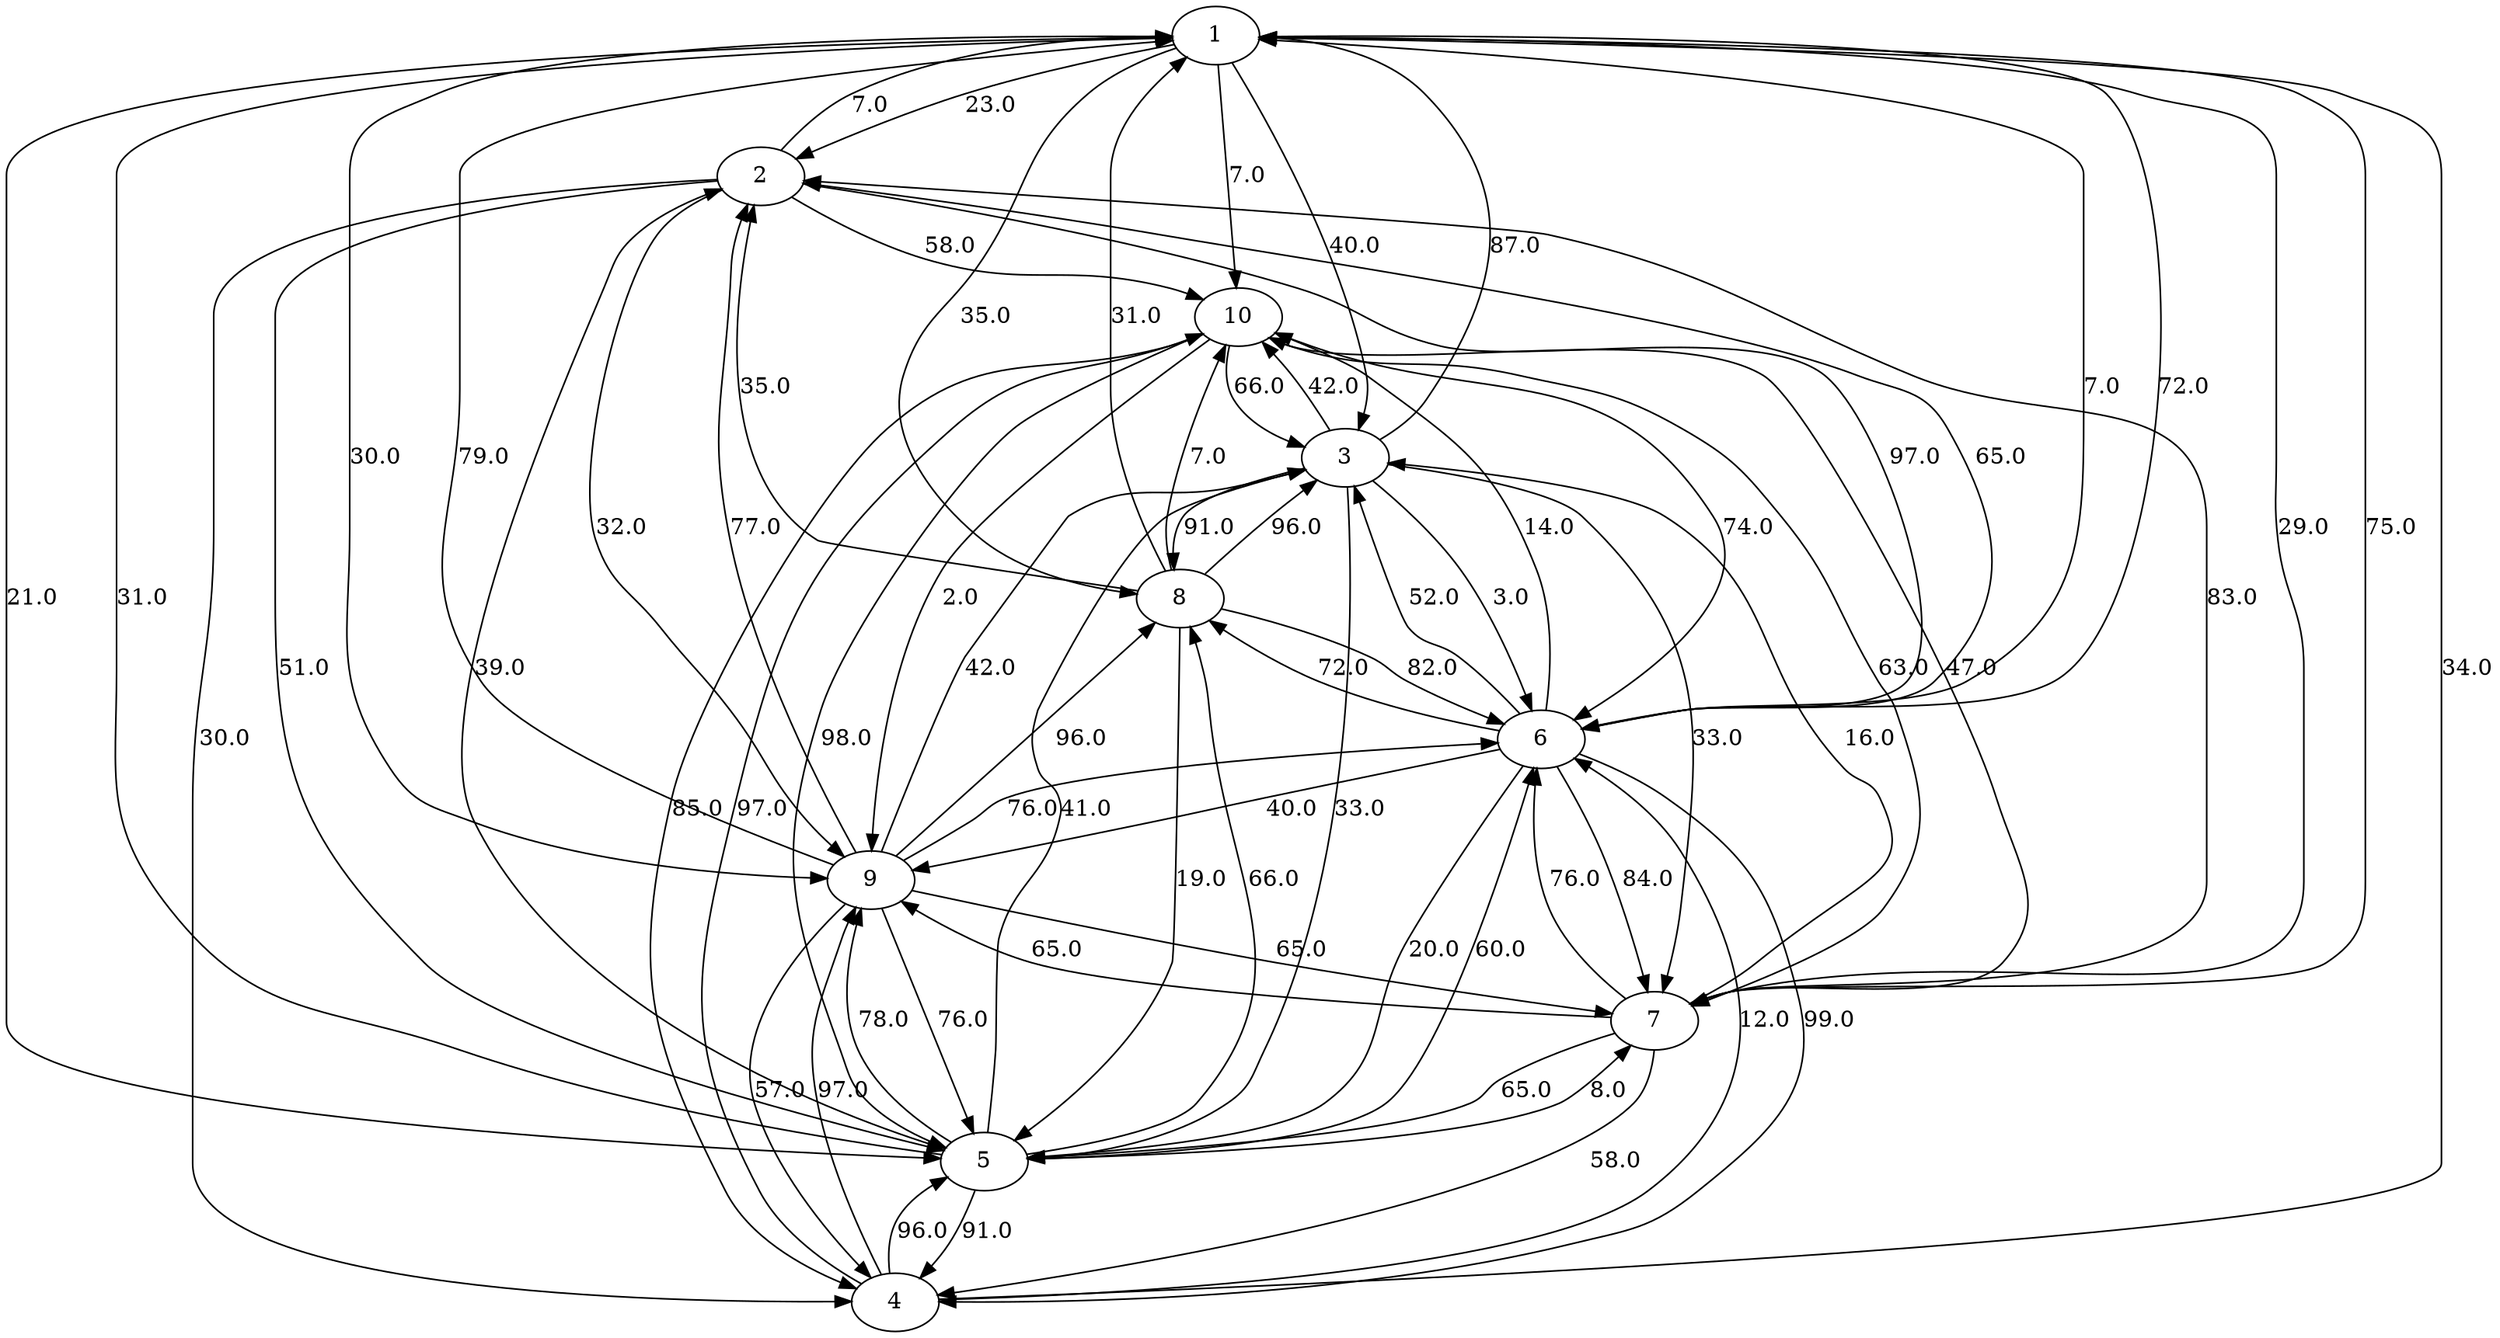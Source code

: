 strict digraph G {
  1 [ label="1" ];
  2 [ label="2" ];
  3 [ label="3" ];
  4 [ label="4" ];
  5 [ label="5" ];
  6 [ label="6" ];
  7 [ label="7" ];
  8 [ label="8" ];
  9 [ label="9" ];
  10 [ label="10" ];
  7 -> 6 [ label="76.0" ];
  7 -> 1 [ label="75.0" ];
  9 -> 5 [ label="76.0" ];
  6 -> 10 [ label="14.0" ];
  5 -> 1 [ label="31.0" ];
  1 -> 5 [ label="21.0" ];
  3 -> 10 [ label="42.0" ];
  1 -> 2 [ label="23.0" ];
  7 -> 9 [ label="65.0" ];
  8 -> 2 [ label="35.0" ];
  7 -> 10 [ label="47.0" ];
  1 -> 8 [ label="35.0" ];
  3 -> 1 [ label="87.0" ];
  5 -> 8 [ label="66.0" ];
  2 -> 1 [ label="7.0" ];
  5 -> 6 [ label="60.0" ];
  5 -> 9 [ label="78.0" ];
  7 -> 3 [ label="16.0" ];
  1 -> 6 [ label="72.0" ];
  4 -> 5 [ label="96.0" ];
  5 -> 4 [ label="91.0" ];
  6 -> 8 [ label="72.0" ];
  6 -> 3 [ label="52.0" ];
  4 -> 6 [ label="12.0" ];
  1 -> 3 [ label="40.0" ];
  4 -> 1 [ label="34.0" ];
  6 -> 7 [ label="84.0" ];
  4 -> 10 [ label="97.0" ];
  7 -> 2 [ label="83.0" ];
  10 -> 7 [ label="63.0" ];
  4 -> 9 [ label="97.0" ];
  10 -> 4 [ label="85.0" ];
  8 -> 1 [ label="31.0" ];
  8 -> 3 [ label="96.0" ];
  3 -> 5 [ label="33.0" ];
  2 -> 9 [ label="32.0" ];
  9 -> 3 [ label="42.0" ];
  9 -> 6 [ label="76.0" ];
  2 -> 6 [ label="97.0" ];
  8 -> 10 [ label="7.0" ];
  7 -> 4 [ label="58.0" ];
  8 -> 5 [ label="19.0" ];
  2 -> 5 [ label="51.0" ];
  10 -> 3 [ label="66.0" ];
  5 -> 2 [ label="39.0" ];
  10 -> 6 [ label="74.0" ];
  1 -> 7 [ label="29.0" ];
  1 -> 9 [ label="30.0" ];
  1 -> 10 [ label="7.0" ];
  3 -> 7 [ label="33.0" ];
  6 -> 9 [ label="40.0" ];
  9 -> 7 [ label="65.0" ];
  9 -> 8 [ label="96.0" ];
  10 -> 5 [ label="98.0" ];
  5 -> 7 [ label="8.0" ];
  10 -> 9 [ label="2.0" ];
  8 -> 6 [ label="82.0" ];
  6 -> 4 [ label="99.0" ];
  3 -> 6 [ label="3.0" ];
  9 -> 1 [ label="79.0" ];
  7 -> 5 [ label="65.0" ];
  9 -> 4 [ label="57.0" ];
  2 -> 10 [ label="58.0" ];
  6 -> 1 [ label="7.0" ];
  2 -> 4 [ label="30.0" ];
  6 -> 5 [ label="20.0" ];
  9 -> 2 [ label="77.0" ];
  6 -> 2 [ label="65.0" ];
  5 -> 3 [ label="41.0" ];
  3 -> 8 [ label="91.0" ];
}
